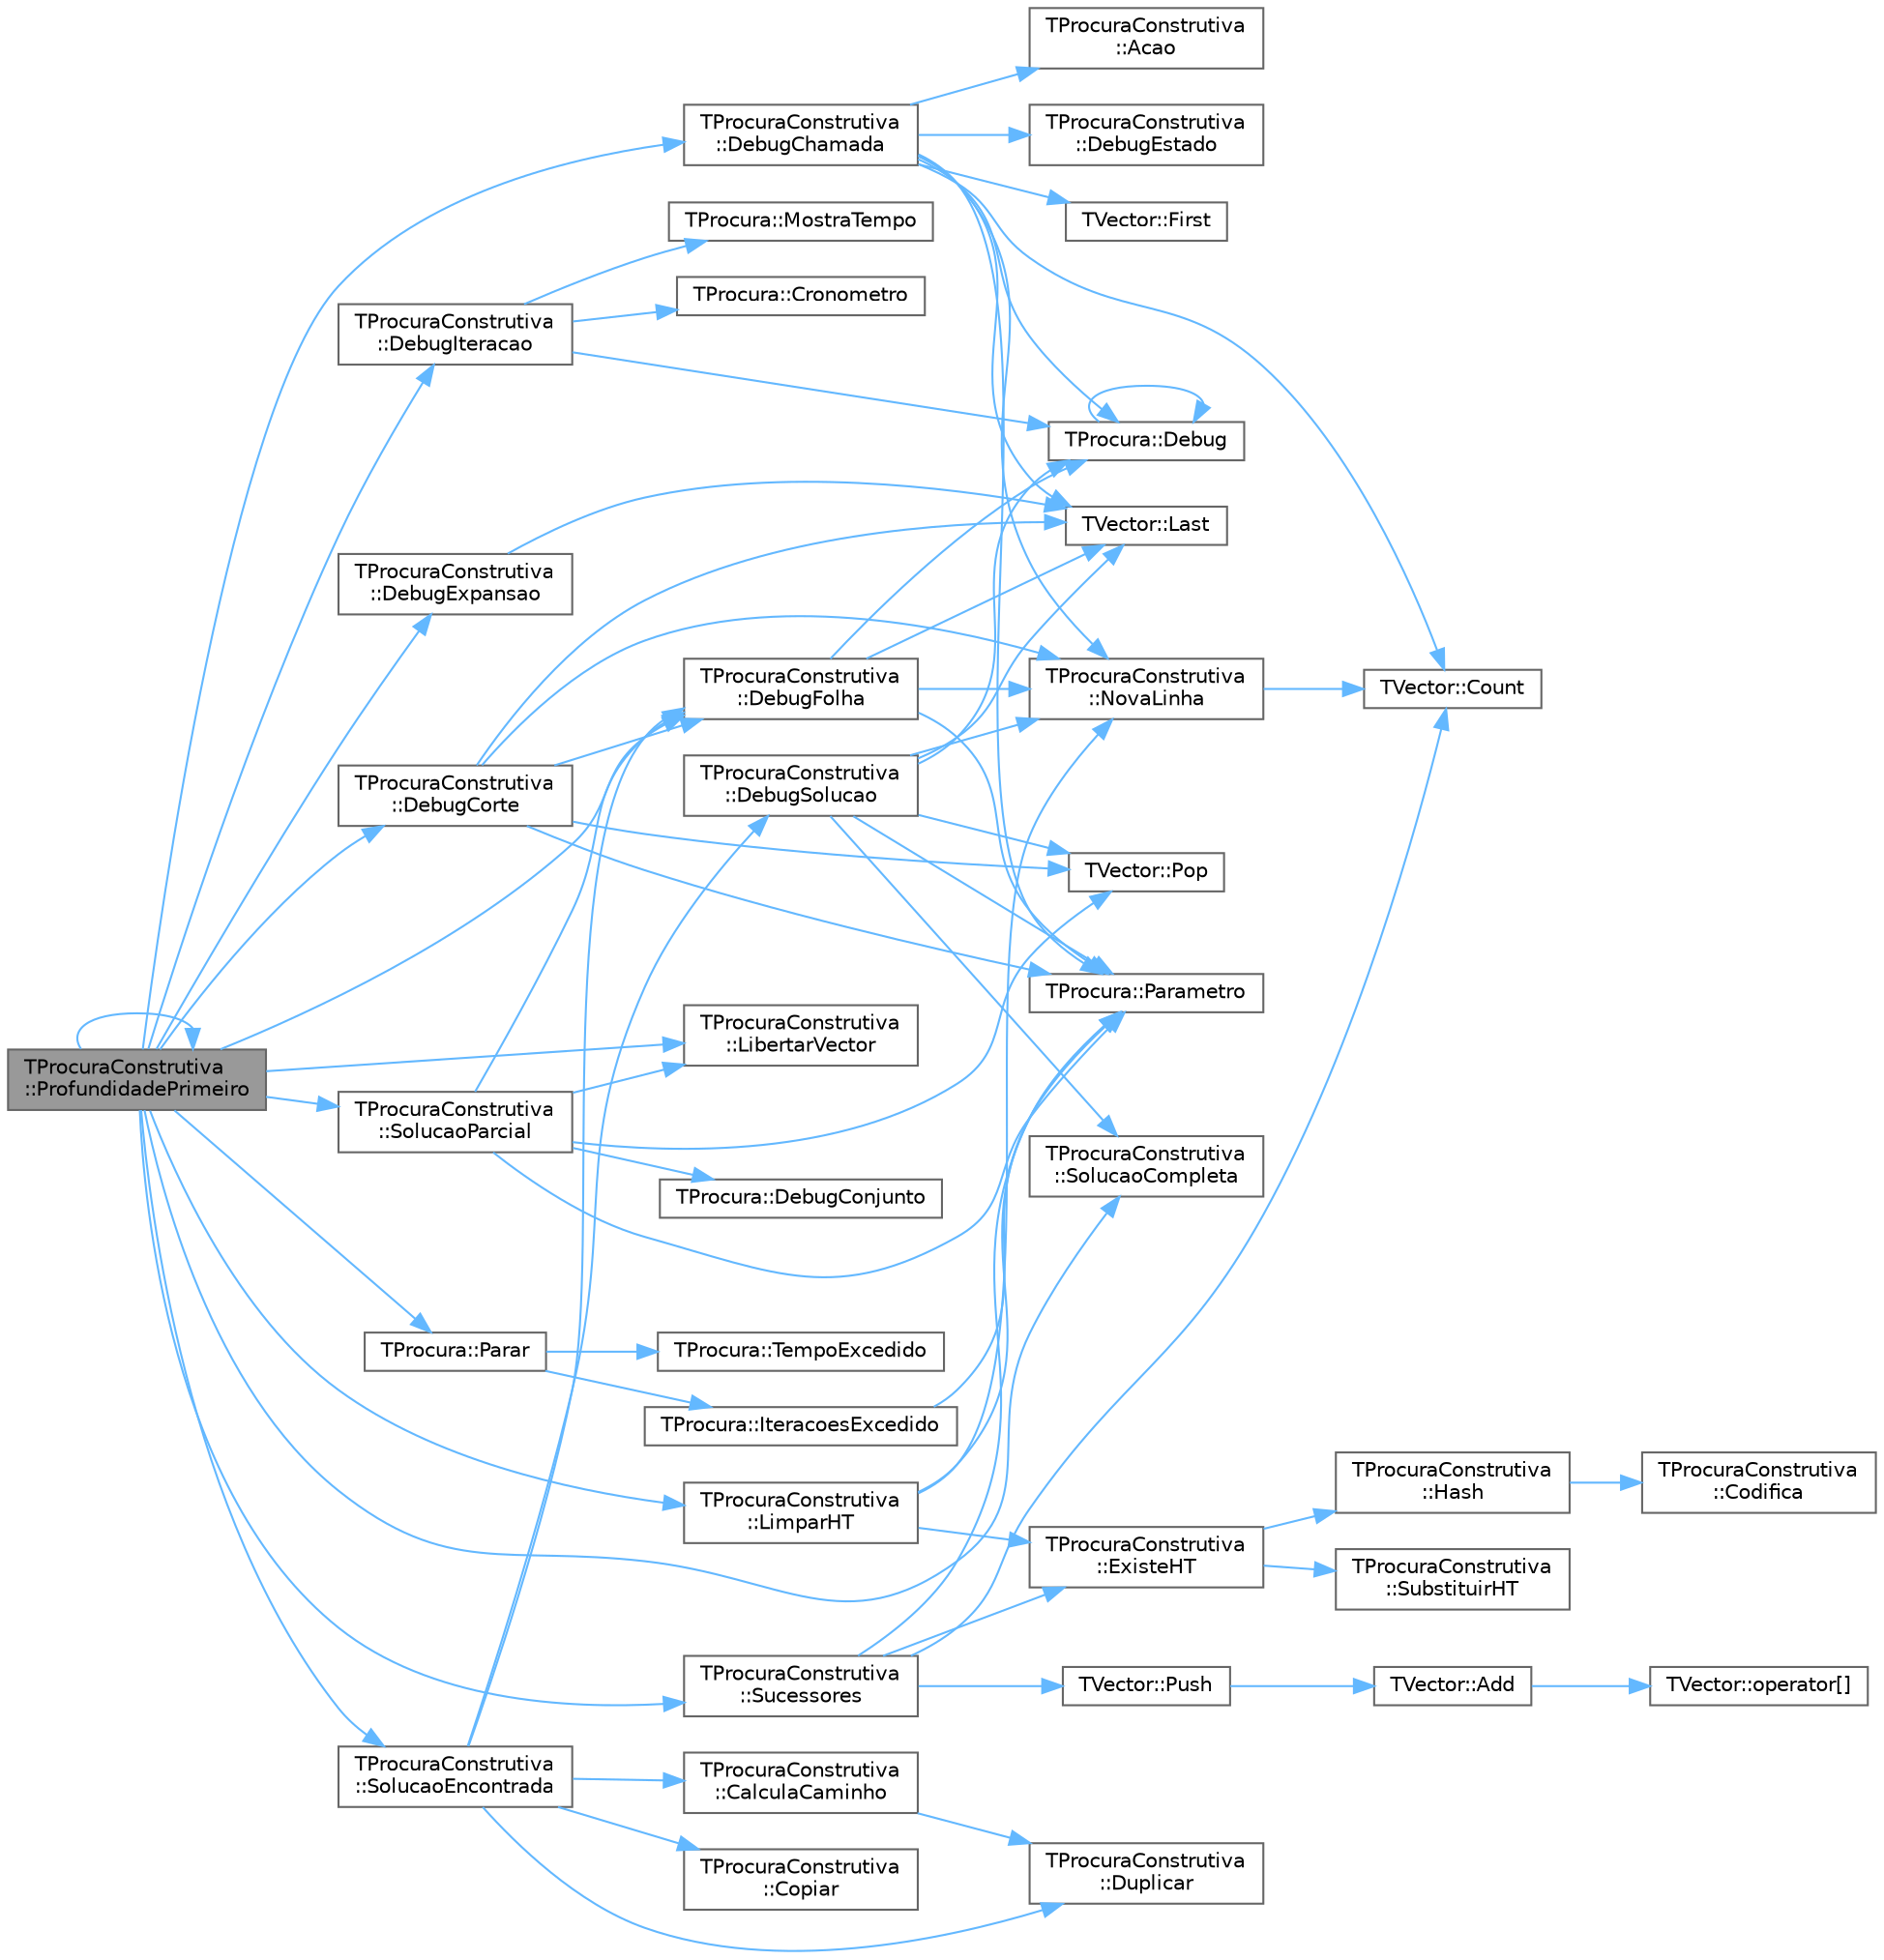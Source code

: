 digraph "TProcuraConstrutiva::ProfundidadePrimeiro"
{
 // LATEX_PDF_SIZE
  bgcolor="transparent";
  edge [fontname=Helvetica,fontsize=10,labelfontname=Helvetica,labelfontsize=10];
  node [fontname=Helvetica,fontsize=10,shape=box,height=0.2,width=0.4];
  rankdir="LR";
  Node1 [id="Node000001",label="TProcuraConstrutiva\l::ProfundidadePrimeiro",height=0.2,width=0.4,color="gray40", fillcolor="grey60", style="filled", fontcolor="black",tooltip="Executa a procura em profundidade primeiro, algoritmo cego."];
  Node1 -> Node2 [id="edge1_Node000001_Node000002",color="steelblue1",style="solid",tooltip=" "];
  Node2 [id="Node000002",label="TProcuraConstrutiva\l::DebugChamada",height=0.2,width=0.4,color="grey40", fillcolor="white", style="filled",URL="$classTProcuraConstrutiva.html#ad3d219762fe6430b44b6d7b9e53c3df3",tooltip=" "];
  Node2 -> Node3 [id="edge2_Node000002_Node000003",color="steelblue1",style="solid",tooltip=" "];
  Node3 [id="Node000003",label="TProcuraConstrutiva\l::Acao",height=0.2,width=0.4,color="grey40", fillcolor="white", style="filled",URL="$group__RedefinicaoSugerida.html#gacbc6e34f3a403d26d806f37b5cd739f6",tooltip="Retorna a ação (movimento, passo, jogada, lance, etc.) que gerou o sucessor."];
  Node2 -> Node4 [id="edge3_Node000002_Node000004",color="steelblue1",style="solid",tooltip=" "];
  Node4 [id="Node000004",label="TVector::Count",height=0.2,width=0.4,color="grey40", fillcolor="white", style="filled",URL="$classTVector.html#ac3c744d84543ca6e32859eb7dfccfeef",tooltip=" "];
  Node2 -> Node5 [id="edge4_Node000002_Node000005",color="steelblue1",style="solid",tooltip=" "];
  Node5 [id="Node000005",label="TProcura::Debug",height=0.2,width=0.4,color="grey40", fillcolor="white", style="filled",URL="$classTProcura.html#a0c5676c1b54ab6bdc1045b98aeafe456",tooltip="Mostra o estado no ecrã, para debug."];
  Node5 -> Node5 [id="edge5_Node000005_Node000005",color="steelblue1",style="solid",tooltip=" "];
  Node2 -> Node6 [id="edge6_Node000002_Node000006",color="steelblue1",style="solid",tooltip=" "];
  Node6 [id="Node000006",label="TProcuraConstrutiva\l::DebugEstado",height=0.2,width=0.4,color="grey40", fillcolor="white", style="filled",URL="$classTProcuraConstrutiva.html#a087454e58b5b8a30b2825ce44b007ae4",tooltip=" "];
  Node2 -> Node7 [id="edge7_Node000002_Node000007",color="steelblue1",style="solid",tooltip=" "];
  Node7 [id="Node000007",label="TVector::First",height=0.2,width=0.4,color="grey40", fillcolor="white", style="filled",URL="$classTVector.html#a05f29646493d42f3c77081b6031d70e5",tooltip=" "];
  Node2 -> Node8 [id="edge8_Node000002_Node000008",color="steelblue1",style="solid",tooltip=" "];
  Node8 [id="Node000008",label="TVector::Last",height=0.2,width=0.4,color="grey40", fillcolor="white", style="filled",URL="$classTVector.html#aa304d639c79ef2842f9951846c6292e3",tooltip=" "];
  Node2 -> Node9 [id="edge9_Node000002_Node000009",color="steelblue1",style="solid",tooltip=" "];
  Node9 [id="Node000009",label="TProcuraConstrutiva\l::NovaLinha",height=0.2,width=0.4,color="grey40", fillcolor="white", style="filled",URL="$classTProcuraConstrutiva.html#a7426b2abb333f77ef5d00ae46d5f2d32",tooltip=" "];
  Node9 -> Node4 [id="edge10_Node000009_Node000004",color="steelblue1",style="solid",tooltip=" "];
  Node2 -> Node10 [id="edge11_Node000002_Node000010",color="steelblue1",style="solid",tooltip=" "];
  Node10 [id="Node000010",label="TProcura::Parametro",height=0.2,width=0.4,color="grey40", fillcolor="white", style="filled",URL="$classTProcura.html#a0e9e692f29af8a5d5279a8647c800437",tooltip=" "];
  Node1 -> Node11 [id="edge12_Node000001_Node000011",color="steelblue1",style="solid",tooltip=" "];
  Node11 [id="Node000011",label="TProcuraConstrutiva\l::DebugCorte",height=0.2,width=0.4,color="grey40", fillcolor="white", style="filled",URL="$classTProcuraConstrutiva.html#a042ab47715ba45d53a86413415ea95fd",tooltip=" "];
  Node11 -> Node12 [id="edge13_Node000011_Node000012",color="steelblue1",style="solid",tooltip=" "];
  Node12 [id="Node000012",label="TProcuraConstrutiva\l::DebugFolha",height=0.2,width=0.4,color="grey40", fillcolor="white", style="filled",URL="$classTProcuraConstrutiva.html#a2916a3eba76527ca857dfddd67429dfd",tooltip=" "];
  Node12 -> Node5 [id="edge14_Node000012_Node000005",color="steelblue1",style="solid",tooltip=" "];
  Node12 -> Node8 [id="edge15_Node000012_Node000008",color="steelblue1",style="solid",tooltip=" "];
  Node12 -> Node9 [id="edge16_Node000012_Node000009",color="steelblue1",style="solid",tooltip=" "];
  Node12 -> Node10 [id="edge17_Node000012_Node000010",color="steelblue1",style="solid",tooltip=" "];
  Node11 -> Node8 [id="edge18_Node000011_Node000008",color="steelblue1",style="solid",tooltip=" "];
  Node11 -> Node9 [id="edge19_Node000011_Node000009",color="steelblue1",style="solid",tooltip=" "];
  Node11 -> Node10 [id="edge20_Node000011_Node000010",color="steelblue1",style="solid",tooltip=" "];
  Node11 -> Node13 [id="edge21_Node000011_Node000013",color="steelblue1",style="solid",tooltip=" "];
  Node13 [id="Node000013",label="TVector::Pop",height=0.2,width=0.4,color="grey40", fillcolor="white", style="filled",URL="$classTVector.html#a3249913626d54e46b07e168ce1f05d87",tooltip=" "];
  Node1 -> Node14 [id="edge22_Node000001_Node000014",color="steelblue1",style="solid",tooltip=" "];
  Node14 [id="Node000014",label="TProcuraConstrutiva\l::DebugExpansao",height=0.2,width=0.4,color="grey40", fillcolor="white", style="filled",URL="$classTProcuraConstrutiva.html#aca28af2f2cc4d31b83f5f2b83c246f96",tooltip=" "];
  Node14 -> Node8 [id="edge23_Node000014_Node000008",color="steelblue1",style="solid",tooltip=" "];
  Node1 -> Node12 [id="edge24_Node000001_Node000012",color="steelblue1",style="solid",tooltip=" "];
  Node1 -> Node15 [id="edge25_Node000001_Node000015",color="steelblue1",style="solid",tooltip=" "];
  Node15 [id="Node000015",label="TProcuraConstrutiva\l::DebugIteracao",height=0.2,width=0.4,color="grey40", fillcolor="white", style="filled",URL="$classTProcuraConstrutiva.html#ad94d8a7e8f5ed88723951ed5feaf65cb",tooltip=" "];
  Node15 -> Node16 [id="edge26_Node000015_Node000016",color="steelblue1",style="solid",tooltip=" "];
  Node16 [id="Node000016",label="TProcura::Cronometro",height=0.2,width=0.4,color="grey40", fillcolor="white", style="filled",URL="$classTProcura.html#adb09aa964fe750da7a383318cd0f48a0",tooltip="retorna o tempo em segundos desde que o cronómetro foi inicializado"];
  Node15 -> Node5 [id="edge27_Node000015_Node000005",color="steelblue1",style="solid",tooltip=" "];
  Node15 -> Node17 [id="edge28_Node000015_Node000017",color="steelblue1",style="solid",tooltip=" "];
  Node17 [id="Node000017",label="TProcura::MostraTempo",height=0.2,width=0.4,color="grey40", fillcolor="white", style="filled",URL="$classTProcura.html#a3bfb17b3b826cc2f593f950a227c3049",tooltip="Mostra tempo num formato humano."];
  Node1 -> Node18 [id="edge29_Node000001_Node000018",color="steelblue1",style="solid",tooltip=" "];
  Node18 [id="Node000018",label="TProcuraConstrutiva\l::LibertarVector",height=0.2,width=0.4,color="grey40", fillcolor="white", style="filled",URL="$classTProcuraConstrutiva.html#a976f17b2b53ce9ffc7d1795d291262df",tooltip=" "];
  Node1 -> Node19 [id="edge30_Node000001_Node000019",color="steelblue1",style="solid",tooltip=" "];
  Node19 [id="Node000019",label="TProcuraConstrutiva\l::LimparHT",height=0.2,width=0.4,color="grey40", fillcolor="white", style="filled",URL="$classTProcuraConstrutiva.html#a8b500987c88352d27a68200454cc3c8c",tooltip=" "];
  Node19 -> Node20 [id="edge31_Node000019_Node000020",color="steelblue1",style="solid",tooltip=" "];
  Node20 [id="Node000020",label="TProcuraConstrutiva\l::ExisteHT",height=0.2,width=0.4,color="grey40", fillcolor="white", style="filled",URL="$classTProcuraConstrutiva.html#ad7857beab462b4b09a37e70cc9c787ac",tooltip=" "];
  Node20 -> Node21 [id="edge32_Node000020_Node000021",color="steelblue1",style="solid",tooltip=" "];
  Node21 [id="Node000021",label="TProcuraConstrutiva\l::Hash",height=0.2,width=0.4,color="grey40", fillcolor="white", style="filled",URL="$classTProcuraConstrutiva.html#a70375188a6ee7775bc842a3e64f8e35c",tooltip=" "];
  Node21 -> Node22 [id="edge33_Node000021_Node000022",color="steelblue1",style="solid",tooltip=" "];
  Node22 [id="Node000022",label="TProcuraConstrutiva\l::Codifica",height=0.2,width=0.4,color="grey40", fillcolor="white", style="filled",URL="$group__RedefinicaoSugerida.html#ga5ff46e85c8f1394c2502f17025284c11",tooltip="Codifica o estado para um vetor de inteiros de 64 bits."];
  Node20 -> Node23 [id="edge34_Node000020_Node000023",color="steelblue1",style="solid",tooltip=" "];
  Node23 [id="Node000023",label="TProcuraConstrutiva\l::SubstituirHT",height=0.2,width=0.4,color="grey40", fillcolor="white", style="filled",URL="$classTProcuraConstrutiva.html#a99b7a74f16f5a1b63b12bf629b902057",tooltip=" "];
  Node19 -> Node9 [id="edge35_Node000019_Node000009",color="steelblue1",style="solid",tooltip=" "];
  Node19 -> Node10 [id="edge36_Node000019_Node000010",color="steelblue1",style="solid",tooltip=" "];
  Node1 -> Node24 [id="edge37_Node000001_Node000024",color="steelblue1",style="solid",tooltip=" "];
  Node24 [id="Node000024",label="TProcura::Parar",height=0.2,width=0.4,color="grey40", fillcolor="white", style="filled",URL="$classTProcura.html#a7952e187e1b0ae0ca52edab157223179",tooltip="Verifica se a procura deve ser interrompida."];
  Node24 -> Node25 [id="edge38_Node000024_Node000025",color="steelblue1",style="solid",tooltip=" "];
  Node25 [id="Node000025",label="TProcura::IteracoesExcedido",height=0.2,width=0.4,color="grey40", fillcolor="white", style="filled",URL="$classTProcura.html#a73463e33b889e6053ee32220e0514a2c",tooltip=" "];
  Node25 -> Node10 [id="edge39_Node000025_Node000010",color="steelblue1",style="solid",tooltip=" "];
  Node24 -> Node26 [id="edge40_Node000024_Node000026",color="steelblue1",style="solid",tooltip=" "];
  Node26 [id="Node000026",label="TProcura::TempoExcedido",height=0.2,width=0.4,color="grey40", fillcolor="white", style="filled",URL="$classTProcura.html#afa3015ac104b603930d3f60a34c09fff",tooltip=" "];
  Node1 -> Node1 [id="edge41_Node000001_Node000001",color="steelblue1",style="solid",tooltip=" "];
  Node1 -> Node27 [id="edge42_Node000001_Node000027",color="steelblue1",style="solid",tooltip=" "];
  Node27 [id="Node000027",label="TProcuraConstrutiva\l::SolucaoCompleta",height=0.2,width=0.4,color="grey40", fillcolor="white", style="filled",URL="$group__RedefinicaoMandatoria.html#ga1f3e2b667881c3e910ba372467645304",tooltip="Verifica se o estado actual é objectivo (é uma solução completa)"];
  Node1 -> Node28 [id="edge43_Node000001_Node000028",color="steelblue1",style="solid",tooltip=" "];
  Node28 [id="Node000028",label="TProcuraConstrutiva\l::SolucaoEncontrada",height=0.2,width=0.4,color="grey40", fillcolor="white", style="filled",URL="$classTProcuraConstrutiva.html#a2f648df694a20e7fcb688c9979f763fd",tooltip=" "];
  Node28 -> Node29 [id="edge44_Node000028_Node000029",color="steelblue1",style="solid",tooltip=" "];
  Node29 [id="Node000029",label="TProcuraConstrutiva\l::CalculaCaminho",height=0.2,width=0.4,color="grey40", fillcolor="white", style="filled",URL="$classTProcuraConstrutiva.html#ab3d3ef92421595428a27deef2c3bb668",tooltip=" "];
  Node29 -> Node30 [id="edge45_Node000029_Node000030",color="steelblue1",style="solid",tooltip=" "];
  Node30 [id="Node000030",label="TProcuraConstrutiva\l::Duplicar",height=0.2,width=0.4,color="grey40", fillcolor="white", style="filled",URL="$group__RedefinicaoMandatoria.html#gaf7c2483f38d11825c220b7a8d538a623",tooltip="Cria um objecto que é uma cópia deste."];
  Node28 -> Node31 [id="edge46_Node000028_Node000031",color="steelblue1",style="solid",tooltip=" "];
  Node31 [id="Node000031",label="TProcuraConstrutiva\l::Copiar",height=0.2,width=0.4,color="grey40", fillcolor="white", style="filled",URL="$group__RedefinicaoMandatoria.html#ga92eb7af76e68a20fe542afb459e7d642",tooltip="Fica com uma cópia do objecto."];
  Node28 -> Node12 [id="edge47_Node000028_Node000012",color="steelblue1",style="solid",tooltip=" "];
  Node28 -> Node32 [id="edge48_Node000028_Node000032",color="steelblue1",style="solid",tooltip=" "];
  Node32 [id="Node000032",label="TProcuraConstrutiva\l::DebugSolucao",height=0.2,width=0.4,color="grey40", fillcolor="white", style="filled",URL="$classTProcuraConstrutiva.html#a3cb063790a46d8fac87044c7c68c53b3",tooltip=" "];
  Node32 -> Node5 [id="edge49_Node000032_Node000005",color="steelblue1",style="solid",tooltip=" "];
  Node32 -> Node8 [id="edge50_Node000032_Node000008",color="steelblue1",style="solid",tooltip=" "];
  Node32 -> Node9 [id="edge51_Node000032_Node000009",color="steelblue1",style="solid",tooltip=" "];
  Node32 -> Node10 [id="edge52_Node000032_Node000010",color="steelblue1",style="solid",tooltip=" "];
  Node32 -> Node13 [id="edge53_Node000032_Node000013",color="steelblue1",style="solid",tooltip=" "];
  Node32 -> Node27 [id="edge54_Node000032_Node000027",color="steelblue1",style="solid",tooltip=" "];
  Node28 -> Node30 [id="edge55_Node000028_Node000030",color="steelblue1",style="solid",tooltip=" "];
  Node1 -> Node33 [id="edge56_Node000001_Node000033",color="steelblue1",style="solid",tooltip=" "];
  Node33 [id="Node000033",label="TProcuraConstrutiva\l::SolucaoParcial",height=0.2,width=0.4,color="grey40", fillcolor="white", style="filled",URL="$classTProcuraConstrutiva.html#a5be7bb118ed235c075dad8176e543f68",tooltip=" "];
  Node33 -> Node34 [id="edge57_Node000033_Node000034",color="steelblue1",style="solid",tooltip=" "];
  Node34 [id="Node000034",label="TProcura::DebugConjunto",height=0.2,width=0.4,color="grey40", fillcolor="white", style="filled",URL="$classTProcura.html#aeb0c13100562688b04050be9710eaf38",tooltip=" "];
  Node33 -> Node12 [id="edge58_Node000033_Node000012",color="steelblue1",style="solid",tooltip=" "];
  Node33 -> Node18 [id="edge59_Node000033_Node000018",color="steelblue1",style="solid",tooltip=" "];
  Node33 -> Node10 [id="edge60_Node000033_Node000010",color="steelblue1",style="solid",tooltip=" "];
  Node33 -> Node13 [id="edge61_Node000033_Node000013",color="steelblue1",style="solid",tooltip=" "];
  Node1 -> Node35 [id="edge62_Node000001_Node000035",color="steelblue1",style="solid",tooltip=" "];
  Node35 [id="Node000035",label="TProcuraConstrutiva\l::Sucessores",height=0.2,width=0.4,color="grey40", fillcolor="white", style="filled",URL="$group__RedefinicaoMandatoria.html#ga0a13570d2f5a21296e3c10c2780e170c",tooltip="Coloca em sucessores a lista de estados sucessores."];
  Node35 -> Node4 [id="edge63_Node000035_Node000004",color="steelblue1",style="solid",tooltip=" "];
  Node35 -> Node20 [id="edge64_Node000035_Node000020",color="steelblue1",style="solid",tooltip=" "];
  Node35 -> Node10 [id="edge65_Node000035_Node000010",color="steelblue1",style="solid",tooltip=" "];
  Node35 -> Node36 [id="edge66_Node000035_Node000036",color="steelblue1",style="solid",tooltip=" "];
  Node36 [id="Node000036",label="TVector::Push",height=0.2,width=0.4,color="grey40", fillcolor="white", style="filled",URL="$classTVector.html#afd25458f77157e6e8aa4ba0e6be3fb64",tooltip=" "];
  Node36 -> Node37 [id="edge67_Node000036_Node000037",color="steelblue1",style="solid",tooltip=" "];
  Node37 [id="Node000037",label="TVector::Add",height=0.2,width=0.4,color="grey40", fillcolor="white", style="filled",URL="$classTVector.html#aa28afdd47b27c5e004fc75b86d6f66a6",tooltip=" "];
  Node37 -> Node38 [id="edge68_Node000037_Node000038",color="steelblue1",style="solid",tooltip=" "];
  Node38 [id="Node000038",label="TVector::operator[]",height=0.2,width=0.4,color="grey40", fillcolor="white", style="filled",URL="$classTVector.html#a372a42fd7c4a94fee43db36d6a339b33",tooltip="Acesso por índice com auto-expansão."];
}

